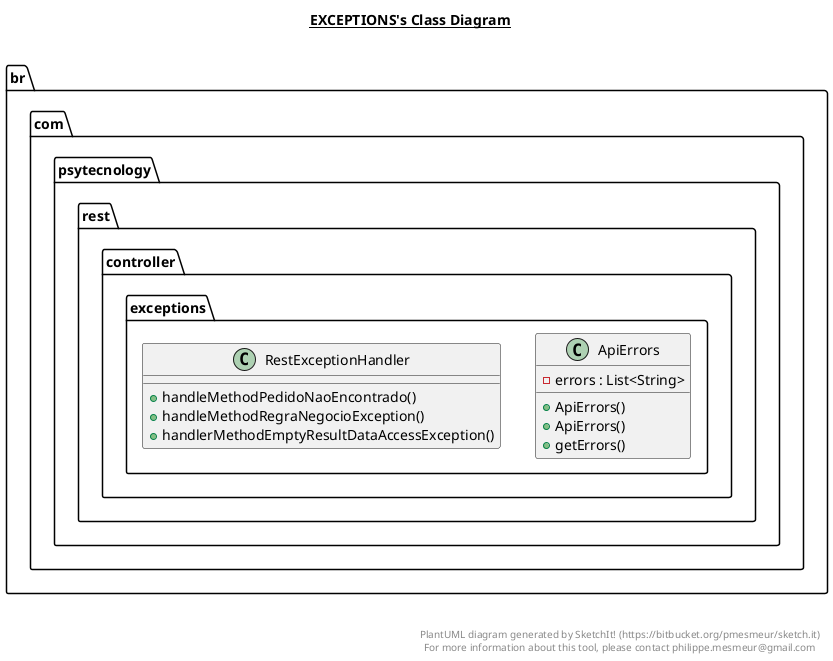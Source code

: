 @startuml

title __EXCEPTIONS's Class Diagram__\n

  namespace br.com.psytecnology {
    namespace rest.controller {
      namespace exceptions {
        class br.com.psytecnology.rest.controller.exceptions.ApiErrors {
            - errors : List<String>
            + ApiErrors()
            + ApiErrors()
            + getErrors()
        }
      }
    }
  }
  

  namespace br.com.psytecnology {
    namespace rest.controller {
      namespace exceptions {
        class br.com.psytecnology.rest.controller.exceptions.RestExceptionHandler {
            + handleMethodPedidoNaoEncontrado()
            + handleMethodRegraNegocioException()
            + handlerMethodEmptyResultDataAccessException()
        }
      }
    }
  }
  



right footer


PlantUML diagram generated by SketchIt! (https://bitbucket.org/pmesmeur/sketch.it)
For more information about this tool, please contact philippe.mesmeur@gmail.com
endfooter

@enduml
